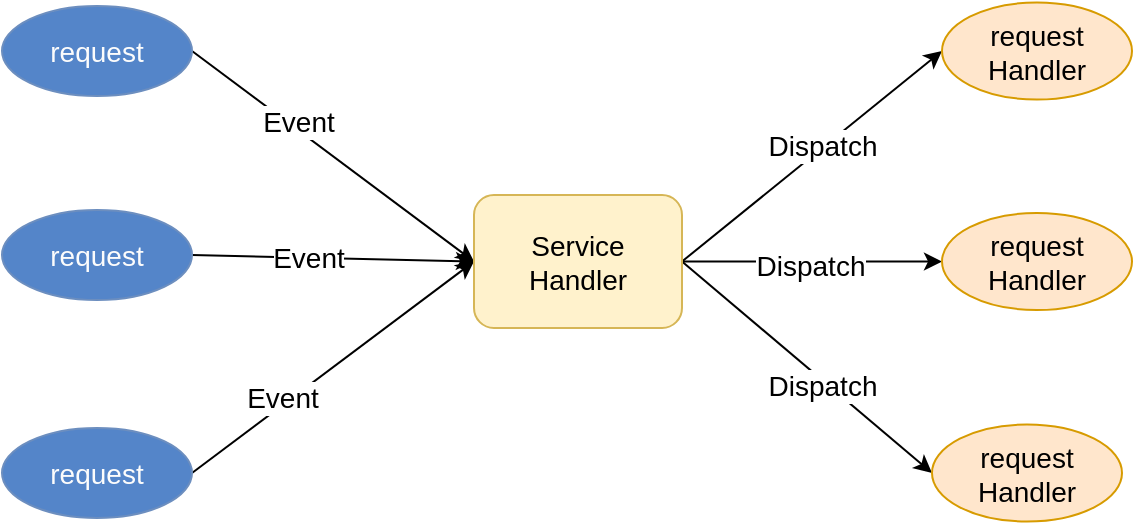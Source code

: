 <mxfile version="20.8.16" type="device"><diagram name="第 1 页" id="Mmsjal_hmyg6UqU0u1SU"><mxGraphModel dx="5114" dy="3151" grid="0" gridSize="10" guides="1" tooltips="1" connect="1" arrows="1" fold="1" page="0" pageScale="1" pageWidth="1920" pageHeight="1200" math="0" shadow="0"><root><mxCell id="0"/><mxCell id="1" parent="0"/><mxCell id="MCWtSJOjjBmnJ4sL5Kfn-10" style="rounded=0;orthogonalLoop=1;jettySize=auto;html=1;exitX=1;exitY=0.5;exitDx=0;exitDy=0;entryX=0;entryY=0.5;entryDx=0;entryDy=0;fontSize=14;fontColor=#000000;" edge="1" parent="1" source="MCWtSJOjjBmnJ4sL5Kfn-1" target="MCWtSJOjjBmnJ4sL5Kfn-4"><mxGeometry relative="1" as="geometry"/></mxCell><mxCell id="MCWtSJOjjBmnJ4sL5Kfn-16" value="Event" style="edgeLabel;html=1;align=center;verticalAlign=middle;resizable=0;points=[];fontSize=14;fontColor=#000000;" vertex="1" connectable="0" parent="MCWtSJOjjBmnJ4sL5Kfn-10"><mxGeometry x="-0.276" y="3" relative="1" as="geometry"><mxPoint as="offset"/></mxGeometry></mxCell><mxCell id="MCWtSJOjjBmnJ4sL5Kfn-1" value="&lt;font color=&quot;#fcfcfc&quot; style=&quot;font-size: 14px;&quot;&gt;request&lt;/font&gt;" style="ellipse;whiteSpace=wrap;html=1;fillColor=#5485c9;strokeColor=#6c8ebf;" vertex="1" parent="1"><mxGeometry x="-3758" y="-2049" width="95" height="45" as="geometry"/></mxCell><mxCell id="MCWtSJOjjBmnJ4sL5Kfn-11" style="edgeStyle=none;rounded=0;orthogonalLoop=1;jettySize=auto;html=1;exitX=1;exitY=0.5;exitDx=0;exitDy=0;fontSize=14;fontColor=#000000;entryX=0;entryY=0.5;entryDx=0;entryDy=0;" edge="1" parent="1" source="MCWtSJOjjBmnJ4sL5Kfn-2" target="MCWtSJOjjBmnJ4sL5Kfn-4"><mxGeometry relative="1" as="geometry"><mxPoint x="-3600" y="-1908" as="targetPoint"/></mxGeometry></mxCell><mxCell id="MCWtSJOjjBmnJ4sL5Kfn-18" value="Event" style="edgeLabel;html=1;align=center;verticalAlign=middle;resizable=0;points=[];fontSize=14;fontColor=#000000;" vertex="1" connectable="0" parent="MCWtSJOjjBmnJ4sL5Kfn-11"><mxGeometry x="-0.177" relative="1" as="geometry"><mxPoint as="offset"/></mxGeometry></mxCell><mxCell id="MCWtSJOjjBmnJ4sL5Kfn-2" value="&lt;font color=&quot;#fcfcfc&quot; style=&quot;font-size: 14px;&quot;&gt;request&lt;/font&gt;" style="ellipse;whiteSpace=wrap;html=1;fillColor=#5485c9;strokeColor=#6c8ebf;" vertex="1" parent="1"><mxGeometry x="-3758" y="-1947" width="95" height="45" as="geometry"/></mxCell><mxCell id="MCWtSJOjjBmnJ4sL5Kfn-12" style="edgeStyle=none;rounded=0;orthogonalLoop=1;jettySize=auto;html=1;exitX=1;exitY=0.5;exitDx=0;exitDy=0;entryX=0;entryY=0.5;entryDx=0;entryDy=0;fontSize=14;fontColor=#000000;" edge="1" parent="1" source="MCWtSJOjjBmnJ4sL5Kfn-3" target="MCWtSJOjjBmnJ4sL5Kfn-4"><mxGeometry relative="1" as="geometry"/></mxCell><mxCell id="MCWtSJOjjBmnJ4sL5Kfn-19" value="Event" style="edgeLabel;html=1;align=center;verticalAlign=middle;resizable=0;points=[];fontSize=14;fontColor=#000000;" vertex="1" connectable="0" parent="MCWtSJOjjBmnJ4sL5Kfn-12"><mxGeometry x="-0.336" y="3" relative="1" as="geometry"><mxPoint as="offset"/></mxGeometry></mxCell><mxCell id="MCWtSJOjjBmnJ4sL5Kfn-3" value="&lt;font color=&quot;#fcfcfc&quot; style=&quot;font-size: 14px;&quot;&gt;request&lt;/font&gt;" style="ellipse;whiteSpace=wrap;html=1;fillColor=#5485c9;strokeColor=#6c8ebf;" vertex="1" parent="1"><mxGeometry x="-3758" y="-1838" width="95" height="45" as="geometry"/></mxCell><mxCell id="MCWtSJOjjBmnJ4sL5Kfn-13" style="edgeStyle=none;rounded=0;orthogonalLoop=1;jettySize=auto;html=1;exitX=1;exitY=0.5;exitDx=0;exitDy=0;entryX=0;entryY=0.5;entryDx=0;entryDy=0;fontSize=14;fontColor=#000000;" edge="1" parent="1" source="MCWtSJOjjBmnJ4sL5Kfn-4" target="MCWtSJOjjBmnJ4sL5Kfn-5"><mxGeometry relative="1" as="geometry"/></mxCell><mxCell id="MCWtSJOjjBmnJ4sL5Kfn-20" value="Dispatch" style="edgeLabel;html=1;align=center;verticalAlign=middle;resizable=0;points=[];fontSize=14;fontColor=#000000;" vertex="1" connectable="0" parent="MCWtSJOjjBmnJ4sL5Kfn-13"><mxGeometry x="0.085" y="1" relative="1" as="geometry"><mxPoint as="offset"/></mxGeometry></mxCell><mxCell id="MCWtSJOjjBmnJ4sL5Kfn-14" style="edgeStyle=none;rounded=0;orthogonalLoop=1;jettySize=auto;html=1;exitX=1;exitY=0.5;exitDx=0;exitDy=0;entryX=0;entryY=0.5;entryDx=0;entryDy=0;fontSize=14;fontColor=#000000;" edge="1" parent="1" source="MCWtSJOjjBmnJ4sL5Kfn-4" target="MCWtSJOjjBmnJ4sL5Kfn-8"><mxGeometry relative="1" as="geometry"/></mxCell><mxCell id="MCWtSJOjjBmnJ4sL5Kfn-21" value="Dispatch" style="edgeLabel;html=1;align=center;verticalAlign=middle;resizable=0;points=[];fontSize=14;fontColor=#000000;" vertex="1" connectable="0" parent="MCWtSJOjjBmnJ4sL5Kfn-14"><mxGeometry x="-0.015" y="-2" relative="1" as="geometry"><mxPoint as="offset"/></mxGeometry></mxCell><mxCell id="MCWtSJOjjBmnJ4sL5Kfn-15" style="edgeStyle=none;rounded=0;orthogonalLoop=1;jettySize=auto;html=1;exitX=1;exitY=0.5;exitDx=0;exitDy=0;entryX=0;entryY=0.5;entryDx=0;entryDy=0;fontSize=14;fontColor=#000000;" edge="1" parent="1" source="MCWtSJOjjBmnJ4sL5Kfn-4" target="MCWtSJOjjBmnJ4sL5Kfn-9"><mxGeometry relative="1" as="geometry"/></mxCell><mxCell id="MCWtSJOjjBmnJ4sL5Kfn-22" value="Dispatch" style="edgeLabel;html=1;align=center;verticalAlign=middle;resizable=0;points=[];fontSize=14;fontColor=#000000;" vertex="1" connectable="0" parent="MCWtSJOjjBmnJ4sL5Kfn-15"><mxGeometry x="0.136" y="-2" relative="1" as="geometry"><mxPoint as="offset"/></mxGeometry></mxCell><mxCell id="MCWtSJOjjBmnJ4sL5Kfn-4" value="Service&lt;br&gt;Handler" style="rounded=1;whiteSpace=wrap;html=1;fontSize=14;fillColor=#fff2cc;strokeColor=#d6b656;" vertex="1" parent="1"><mxGeometry x="-3522" y="-1954.5" width="104" height="66.5" as="geometry"/></mxCell><mxCell id="MCWtSJOjjBmnJ4sL5Kfn-5" value="&lt;font style=&quot;font-size: 14px;&quot;&gt;request&lt;br&gt;Handler&lt;br&gt;&lt;/font&gt;" style="ellipse;whiteSpace=wrap;html=1;fillColor=#ffe6cc;strokeColor=#d79b00;" vertex="1" parent="1"><mxGeometry x="-3288" y="-2050.75" width="95" height="48.5" as="geometry"/></mxCell><mxCell id="MCWtSJOjjBmnJ4sL5Kfn-8" value="&lt;font style=&quot;font-size: 14px;&quot;&gt;request&lt;br&gt;Handler&lt;br&gt;&lt;/font&gt;" style="ellipse;whiteSpace=wrap;html=1;fillColor=#ffe6cc;strokeColor=#d79b00;" vertex="1" parent="1"><mxGeometry x="-3288" y="-1945.5" width="95" height="48.5" as="geometry"/></mxCell><mxCell id="MCWtSJOjjBmnJ4sL5Kfn-9" value="&lt;font style=&quot;font-size: 14px;&quot;&gt;request&lt;br&gt;Handler&lt;br&gt;&lt;/font&gt;" style="ellipse;whiteSpace=wrap;html=1;fillColor=#ffe6cc;strokeColor=#d79b00;" vertex="1" parent="1"><mxGeometry x="-3293" y="-1839.75" width="95" height="48.5" as="geometry"/></mxCell></root></mxGraphModel></diagram></mxfile>